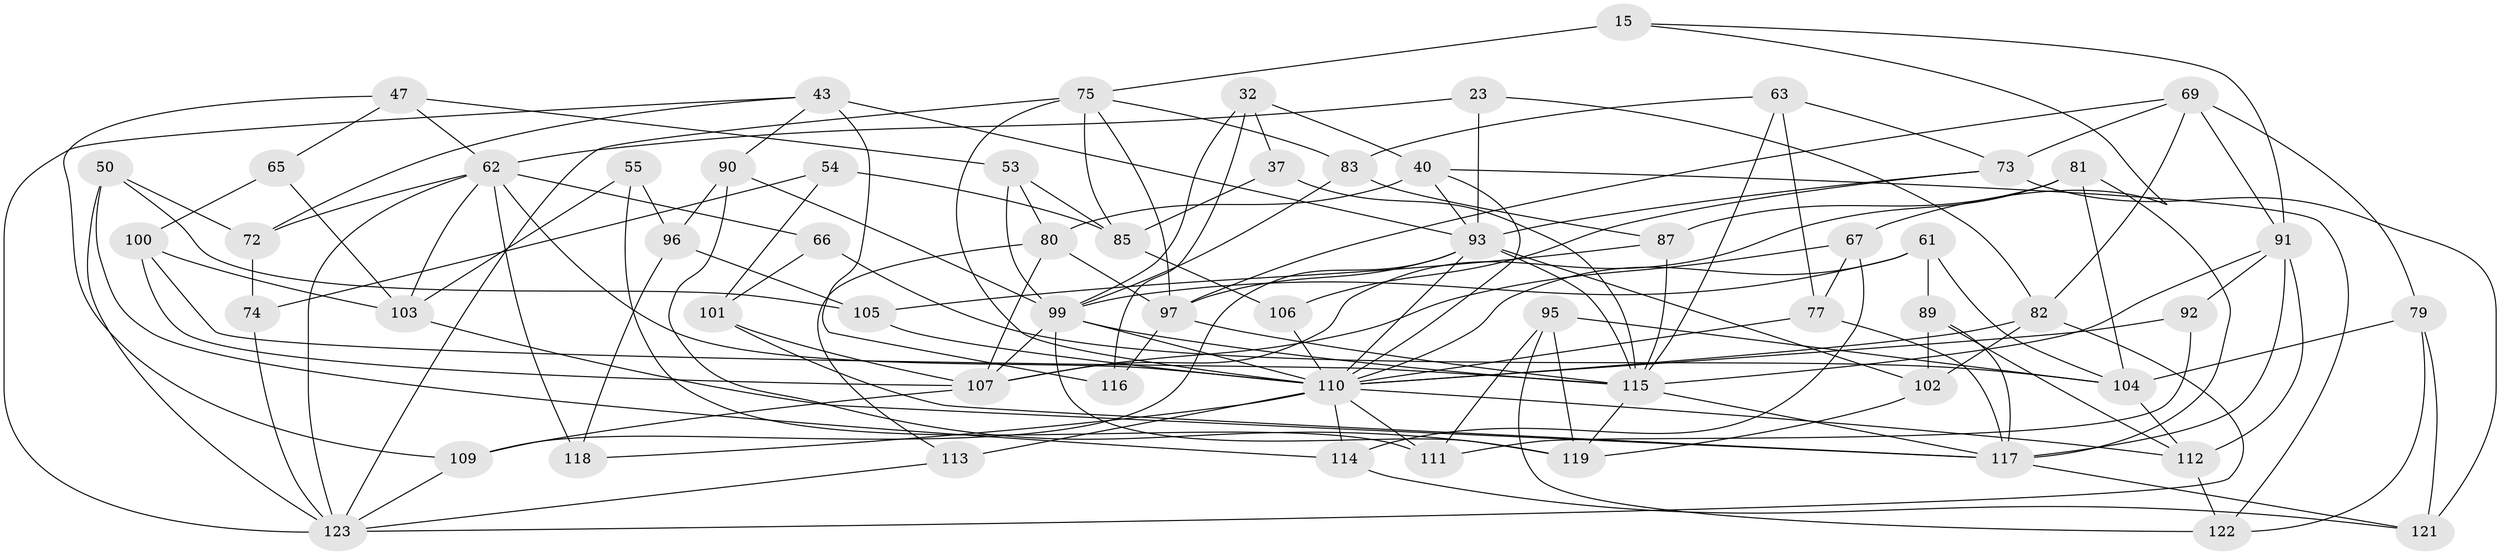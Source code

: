 // original degree distribution, {4: 1.0}
// Generated by graph-tools (version 1.1) at 2025/57/03/09/25 04:57:34]
// undirected, 61 vertices, 146 edges
graph export_dot {
graph [start="1"]
  node [color=gray90,style=filled];
  15;
  23 [super="+20"];
  32;
  37;
  40 [super="+22"];
  43 [super="+34"];
  47;
  50;
  53;
  54;
  55;
  61;
  62 [super="+9+31+56"];
  63;
  65;
  66;
  67;
  69 [super="+49"];
  72 [super="+41"];
  73 [super="+16"];
  74;
  75 [super="+7+71"];
  77 [super="+52"];
  79;
  80 [super="+30"];
  81;
  82 [super="+17"];
  83;
  85 [super="+1"];
  87;
  89;
  90 [super="+45"];
  91 [super="+10+14+60"];
  92;
  93 [super="+25+46+68"];
  95;
  96 [super="+29"];
  97 [super="+5+44"];
  99 [super="+27+38+58+59"];
  100 [super="+2"];
  101;
  102;
  103 [super="+35"];
  104 [super="+36"];
  105;
  106;
  107 [super="+39+64"];
  109;
  110 [super="+98+70+84"];
  111;
  112 [super="+78"];
  113;
  114;
  115 [super="+3+76+12+108"];
  116;
  117 [super="+88"];
  118;
  119 [super="+86"];
  121;
  122;
  123 [super="+28+120"];
  15 -- 67;
  15 -- 75 [weight=2];
  15 -- 91;
  23 -- 93 [weight=2];
  23 -- 62 [weight=2];
  23 -- 82 [weight=2];
  32 -- 37;
  32 -- 116;
  32 -- 40;
  32 -- 99;
  37 -- 85;
  37 -- 115 [weight=2];
  40 -- 80 [weight=2];
  40 -- 122;
  40 -- 93;
  40 -- 110;
  43 -- 93;
  43 -- 116 [weight=2];
  43 -- 123;
  43 -- 72;
  43 -- 90;
  47 -- 65;
  47 -- 109;
  47 -- 53;
  47 -- 62;
  50 -- 72;
  50 -- 114;
  50 -- 105;
  50 -- 123;
  53 -- 99;
  53 -- 85;
  53 -- 80;
  54 -- 74;
  54 -- 101;
  54 -- 85 [weight=2];
  55 -- 103 [weight=2];
  55 -- 111;
  55 -- 96;
  61 -- 89;
  61 -- 104;
  61 -- 99;
  61 -- 110;
  62 -- 66 [weight=2];
  62 -- 72 [weight=2];
  62 -- 110 [weight=2];
  62 -- 118;
  62 -- 123;
  62 -- 103;
  63 -- 83;
  63 -- 73;
  63 -- 77;
  63 -- 115;
  65 -- 100 [weight=2];
  65 -- 103;
  66 -- 101;
  66 -- 104;
  67 -- 114;
  67 -- 77;
  67 -- 107;
  69 -- 97 [weight=2];
  69 -- 91 [weight=2];
  69 -- 73;
  69 -- 82 [weight=2];
  69 -- 79;
  72 -- 74 [weight=2];
  73 -- 106 [weight=2];
  73 -- 121;
  73 -- 93;
  74 -- 123;
  75 -- 85;
  75 -- 110 [weight=2];
  75 -- 97;
  75 -- 123;
  75 -- 83;
  77 -- 117;
  77 -- 110 [weight=3];
  79 -- 121;
  79 -- 104;
  79 -- 122;
  80 -- 113;
  80 -- 97;
  80 -- 107;
  81 -- 87;
  81 -- 117;
  81 -- 104;
  81 -- 107;
  82 -- 102;
  82 -- 123;
  82 -- 110 [weight=4];
  83 -- 99;
  83 -- 87;
  85 -- 106;
  87 -- 105;
  87 -- 115;
  89 -- 117;
  89 -- 102;
  89 -- 112;
  90 -- 96 [weight=2];
  90 -- 119 [weight=2];
  90 -- 99;
  91 -- 92 [weight=2];
  91 -- 117;
  91 -- 112 [weight=2];
  91 -- 115 [weight=2];
  92 -- 111;
  92 -- 110;
  93 -- 115;
  93 -- 109;
  93 -- 102;
  93 -- 97;
  93 -- 110;
  95 -- 111;
  95 -- 104;
  95 -- 122;
  95 -- 119;
  96 -- 118 [weight=2];
  96 -- 105;
  97 -- 115 [weight=2];
  97 -- 116;
  99 -- 107 [weight=2];
  99 -- 110 [weight=5];
  99 -- 119;
  99 -- 115;
  100 -- 103;
  100 -- 115 [weight=2];
  100 -- 107;
  101 -- 107;
  101 -- 117;
  102 -- 119;
  103 -- 117;
  104 -- 112;
  105 -- 110;
  106 -- 110;
  107 -- 109;
  109 -- 123;
  110 -- 112;
  110 -- 113 [weight=2];
  110 -- 114;
  110 -- 111;
  110 -- 118;
  112 -- 122;
  113 -- 123;
  114 -- 121;
  115 -- 119;
  115 -- 117;
  117 -- 121;
}
